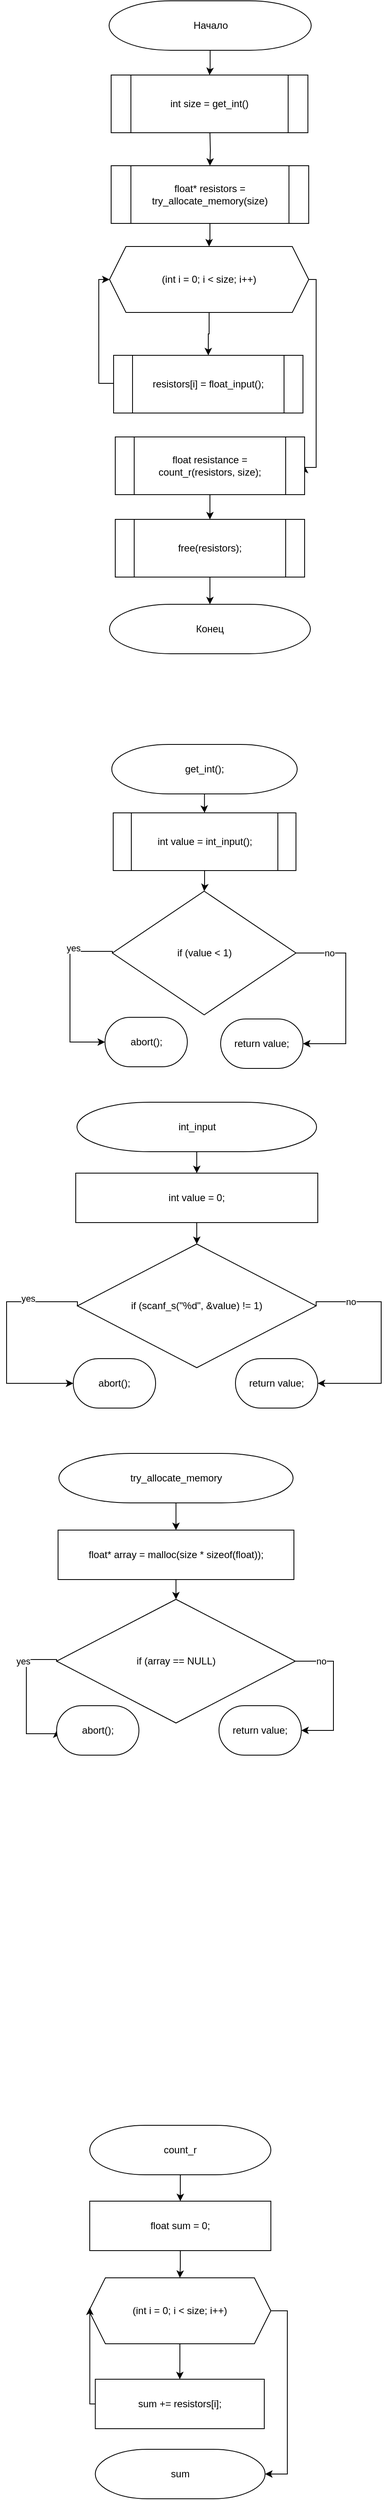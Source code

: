 <mxfile version="24.7.17">
  <diagram name="Page-1" id="edf60f1a-56cd-e834-aa8a-f176f3a09ee4">
    <mxGraphModel dx="993" dy="590" grid="0" gridSize="10" guides="1" tooltips="1" connect="1" arrows="1" fold="1" page="0" pageScale="1" pageWidth="1100" pageHeight="850" background="none" math="0" shadow="0">
      <root>
        <mxCell id="0" />
        <mxCell id="1" parent="0" />
        <mxCell id="uuOioXlDU6anZjG-ha1C-11" value="" style="edgeStyle=orthogonalEdgeStyle;rounded=0;orthogonalLoop=1;jettySize=auto;html=1;" parent="1" source="ogi-cVwxuLuFs3qtHHxP-5" target="uuOioXlDU6anZjG-ha1C-2" edge="1">
          <mxGeometry relative="1" as="geometry" />
        </mxCell>
        <mxCell id="ogi-cVwxuLuFs3qtHHxP-5" value="float* resistors = try_allocate_memory(size)" style="shape=process;whiteSpace=wrap;html=1;backgroundOutline=1;" parent="1" vertex="1">
          <mxGeometry x="450" y="210" width="240" height="70" as="geometry" />
        </mxCell>
        <mxCell id="ogi-cVwxuLuFs3qtHHxP-13" style="edgeStyle=orthogonalEdgeStyle;rounded=0;orthogonalLoop=1;jettySize=auto;html=1;entryX=0.5;entryY=0;entryDx=0;entryDy=0;" parent="1" target="ogi-cVwxuLuFs3qtHHxP-5" edge="1">
          <mxGeometry relative="1" as="geometry">
            <mxPoint x="570" y="170" as="sourcePoint" />
          </mxGeometry>
        </mxCell>
        <mxCell id="XgvkLARswDaGHTRj_nho-15" style="edgeStyle=orthogonalEdgeStyle;rounded=0;orthogonalLoop=1;jettySize=auto;html=1;entryX=1;entryY=0.5;entryDx=0;entryDy=0;exitX=1;exitY=0.5;exitDx=0;exitDy=0;entryPerimeter=0;" parent="1" source="XgvkLARswDaGHTRj_nho-20" target="XgvkLARswDaGHTRj_nho-49" edge="1">
          <mxGeometry relative="1" as="geometry">
            <mxPoint x="703.5" y="1164" as="sourcePoint" />
            <mxPoint x="773.5" y="1344" as="targetPoint" />
            <Array as="points">
              <mxPoint x="735" y="1165" />
              <mxPoint x="735" y="1275" />
            </Array>
          </mxGeometry>
        </mxCell>
        <mxCell id="XgvkLARswDaGHTRj_nho-18" value="no" style="edgeLabel;html=1;align=center;verticalAlign=middle;resizable=0;points=[];" parent="XgvkLARswDaGHTRj_nho-15" vertex="1" connectable="0">
          <mxGeometry x="-0.638" relative="1" as="geometry">
            <mxPoint as="offset" />
          </mxGeometry>
        </mxCell>
        <mxCell id="XgvkLARswDaGHTRj_nho-16" style="edgeStyle=orthogonalEdgeStyle;rounded=0;orthogonalLoop=1;jettySize=auto;html=1;entryX=0;entryY=0.5;entryDx=0;entryDy=0;exitX=0;exitY=0.5;exitDx=0;exitDy=0;entryPerimeter=0;" parent="1" source="XgvkLARswDaGHTRj_nho-20" target="XgvkLARswDaGHTRj_nho-48" edge="1">
          <mxGeometry relative="1" as="geometry">
            <mxPoint x="423.5" y="1164" as="sourcePoint" />
            <mxPoint x="348.5" y="1344" as="targetPoint" />
            <Array as="points">
              <mxPoint x="452" y="1163" />
              <mxPoint x="400" y="1163" />
              <mxPoint x="400" y="1273" />
            </Array>
          </mxGeometry>
        </mxCell>
        <mxCell id="XgvkLARswDaGHTRj_nho-17" value="yes" style="edgeLabel;html=1;align=center;verticalAlign=middle;resizable=0;points=[];" parent="XgvkLARswDaGHTRj_nho-16" vertex="1" connectable="0">
          <mxGeometry x="-0.517" y="-4" relative="1" as="geometry">
            <mxPoint as="offset" />
          </mxGeometry>
        </mxCell>
        <mxCell id="XgvkLARswDaGHTRj_nho-20" value="if (value &amp;lt; 1)" style="rhombus;whiteSpace=wrap;html=1;" parent="1" vertex="1">
          <mxGeometry x="451.5" y="1090" width="223" height="150" as="geometry" />
        </mxCell>
        <mxCell id="XgvkLARswDaGHTRj_nho-23" value="int size = get_int()" style="shape=process;whiteSpace=wrap;html=1;backgroundOutline=1;" parent="1" vertex="1">
          <mxGeometry x="450" y="100" width="239" height="70" as="geometry" />
        </mxCell>
        <mxCell id="XgvkLARswDaGHTRj_nho-41" value="" style="edgeStyle=orthogonalEdgeStyle;rounded=0;orthogonalLoop=1;jettySize=auto;html=1;" parent="1" source="XgvkLARswDaGHTRj_nho-40" target="XgvkLARswDaGHTRj_nho-23" edge="1">
          <mxGeometry relative="1" as="geometry" />
        </mxCell>
        <mxCell id="XgvkLARswDaGHTRj_nho-40" value="Начало" style="strokeWidth=1;html=1;shape=mxgraph.flowchart.terminator;whiteSpace=wrap;" parent="1" vertex="1">
          <mxGeometry x="447.5" y="10" width="245.5" height="60" as="geometry" />
        </mxCell>
        <mxCell id="XgvkLARswDaGHTRj_nho-42" value="Конец" style="strokeWidth=1;html=1;shape=mxgraph.flowchart.terminator;whiteSpace=wrap;" parent="1" vertex="1">
          <mxGeometry x="448" y="742" width="244" height="60" as="geometry" />
        </mxCell>
        <mxCell id="uuOioXlDU6anZjG-ha1C-28" value="" style="edgeStyle=orthogonalEdgeStyle;rounded=0;orthogonalLoop=1;jettySize=auto;html=1;" parent="1" source="XgvkLARswDaGHTRj_nho-44" target="uuOioXlDU6anZjG-ha1C-27" edge="1">
          <mxGeometry relative="1" as="geometry" />
        </mxCell>
        <mxCell id="XgvkLARswDaGHTRj_nho-44" value="get_int();" style="strokeWidth=1;html=1;shape=mxgraph.flowchart.terminator;whiteSpace=wrap;" parent="1" vertex="1">
          <mxGeometry x="450.74" y="912" width="225.26" height="60" as="geometry" />
        </mxCell>
        <mxCell id="XgvkLARswDaGHTRj_nho-48" value="&lt;font style=&quot;font-size: 12px;&quot;&gt;abort();&lt;/font&gt;" style="strokeWidth=1;html=1;shape=mxgraph.flowchart.terminator;whiteSpace=wrap;" parent="1" vertex="1">
          <mxGeometry x="442.53" y="1243" width="100" height="60" as="geometry" />
        </mxCell>
        <mxCell id="XgvkLARswDaGHTRj_nho-49" value="&lt;font style=&quot;font-size: 12px;&quot;&gt;return value;&lt;/font&gt;" style="strokeWidth=1;html=1;shape=mxgraph.flowchart.terminator;whiteSpace=wrap;" parent="1" vertex="1">
          <mxGeometry x="583" y="1245" width="100" height="60" as="geometry" />
        </mxCell>
        <mxCell id="uuOioXlDU6anZjG-ha1C-7" value="" style="edgeStyle=orthogonalEdgeStyle;rounded=0;orthogonalLoop=1;jettySize=auto;html=1;" parent="1" source="uuOioXlDU6anZjG-ha1C-2" target="uuOioXlDU6anZjG-ha1C-4" edge="1">
          <mxGeometry relative="1" as="geometry" />
        </mxCell>
        <mxCell id="uuOioXlDU6anZjG-ha1C-15" style="edgeStyle=orthogonalEdgeStyle;rounded=0;orthogonalLoop=1;jettySize=auto;html=1;entryX=1;entryY=0.5;entryDx=0;entryDy=0;" parent="1" source="uuOioXlDU6anZjG-ha1C-2" target="uuOioXlDU6anZjG-ha1C-5" edge="1">
          <mxGeometry relative="1" as="geometry">
            <Array as="points">
              <mxPoint x="699" y="348" />
              <mxPoint x="699" y="576" />
            </Array>
          </mxGeometry>
        </mxCell>
        <mxCell id="uuOioXlDU6anZjG-ha1C-2" value="(int i = 0; i &amp;lt; size; i++)" style="shape=hexagon;perimeter=hexagonPerimeter2;whiteSpace=wrap;html=1;fixedSize=1;" parent="1" vertex="1">
          <mxGeometry x="448" y="308" width="242" height="80" as="geometry" />
        </mxCell>
        <mxCell id="uuOioXlDU6anZjG-ha1C-10" style="edgeStyle=orthogonalEdgeStyle;rounded=0;orthogonalLoop=1;jettySize=auto;html=1;entryX=0;entryY=0.5;entryDx=0;entryDy=0;" parent="1" source="uuOioXlDU6anZjG-ha1C-4" target="uuOioXlDU6anZjG-ha1C-2" edge="1">
          <mxGeometry relative="1" as="geometry">
            <Array as="points">
              <mxPoint x="435" y="474" />
              <mxPoint x="435" y="348" />
            </Array>
          </mxGeometry>
        </mxCell>
        <mxCell id="uuOioXlDU6anZjG-ha1C-4" value="resistors[i] = float_input();" style="shape=process;whiteSpace=wrap;html=1;backgroundOutline=1;" parent="1" vertex="1">
          <mxGeometry x="452.98" y="440" width="230.02" height="70" as="geometry" />
        </mxCell>
        <mxCell id="uuOioXlDU6anZjG-ha1C-13" value="" style="edgeStyle=orthogonalEdgeStyle;rounded=0;orthogonalLoop=1;jettySize=auto;html=1;" parent="1" source="uuOioXlDU6anZjG-ha1C-5" target="uuOioXlDU6anZjG-ha1C-6" edge="1">
          <mxGeometry relative="1" as="geometry" />
        </mxCell>
        <mxCell id="uuOioXlDU6anZjG-ha1C-5" value="float resistance = count_r(resistors, size);" style="shape=process;whiteSpace=wrap;html=1;backgroundOutline=1;" parent="1" vertex="1">
          <mxGeometry x="455" y="539" width="230" height="70" as="geometry" />
        </mxCell>
        <mxCell id="uuOioXlDU6anZjG-ha1C-14" value="" style="edgeStyle=orthogonalEdgeStyle;rounded=0;orthogonalLoop=1;jettySize=auto;html=1;" parent="1" source="uuOioXlDU6anZjG-ha1C-6" target="XgvkLARswDaGHTRj_nho-42" edge="1">
          <mxGeometry relative="1" as="geometry" />
        </mxCell>
        <mxCell id="uuOioXlDU6anZjG-ha1C-6" value="free(resistors);" style="shape=process;whiteSpace=wrap;html=1;backgroundOutline=1;" parent="1" vertex="1">
          <mxGeometry x="455" y="639" width="230" height="70" as="geometry" />
        </mxCell>
        <mxCell id="uuOioXlDU6anZjG-ha1C-16" style="edgeStyle=orthogonalEdgeStyle;rounded=0;orthogonalLoop=1;jettySize=auto;html=1;entryX=1;entryY=0.5;entryDx=0;entryDy=0;exitX=1;exitY=0.5;exitDx=0;exitDy=0;entryPerimeter=0;" parent="1" source="uuOioXlDU6anZjG-ha1C-20" target="uuOioXlDU6anZjG-ha1C-26" edge="1">
          <mxGeometry relative="1" as="geometry">
            <mxPoint x="692.5" y="1599" as="sourcePoint" />
            <mxPoint x="762.5" y="1779" as="targetPoint" />
            <Array as="points">
              <mxPoint x="699" y="1588" />
              <mxPoint x="778" y="1588" />
              <mxPoint x="778" y="1687" />
            </Array>
          </mxGeometry>
        </mxCell>
        <mxCell id="uuOioXlDU6anZjG-ha1C-17" value="no" style="edgeLabel;html=1;align=center;verticalAlign=middle;resizable=0;points=[];" parent="uuOioXlDU6anZjG-ha1C-16" vertex="1" connectable="0">
          <mxGeometry x="-0.638" relative="1" as="geometry">
            <mxPoint as="offset" />
          </mxGeometry>
        </mxCell>
        <mxCell id="uuOioXlDU6anZjG-ha1C-18" style="edgeStyle=orthogonalEdgeStyle;rounded=0;orthogonalLoop=1;jettySize=auto;html=1;entryX=0;entryY=0.5;entryDx=0;entryDy=0;exitX=0;exitY=0.5;exitDx=0;exitDy=0;entryPerimeter=0;" parent="1" source="uuOioXlDU6anZjG-ha1C-20" target="uuOioXlDU6anZjG-ha1C-25" edge="1">
          <mxGeometry relative="1" as="geometry">
            <mxPoint x="412.5" y="1599" as="sourcePoint" />
            <mxPoint x="337.5" y="1779" as="targetPoint" />
            <Array as="points">
              <mxPoint x="323" y="1588" />
              <mxPoint x="323" y="1687" />
            </Array>
          </mxGeometry>
        </mxCell>
        <mxCell id="uuOioXlDU6anZjG-ha1C-19" value="yes" style="edgeLabel;html=1;align=center;verticalAlign=middle;resizable=0;points=[];" parent="uuOioXlDU6anZjG-ha1C-18" vertex="1" connectable="0">
          <mxGeometry x="-0.517" y="-4" relative="1" as="geometry">
            <mxPoint as="offset" />
          </mxGeometry>
        </mxCell>
        <mxCell id="uuOioXlDU6anZjG-ha1C-20" value="if (scanf_s(&quot;%d&quot;, &amp;amp;value) != 1)" style="rhombus;whiteSpace=wrap;html=1;" parent="1" vertex="1">
          <mxGeometry x="409" y="1518" width="290" height="150" as="geometry" />
        </mxCell>
        <mxCell id="uuOioXlDU6anZjG-ha1C-31" value="" style="edgeStyle=orthogonalEdgeStyle;rounded=0;orthogonalLoop=1;jettySize=auto;html=1;" parent="1" source="uuOioXlDU6anZjG-ha1C-22" target="uuOioXlDU6anZjG-ha1C-30" edge="1">
          <mxGeometry relative="1" as="geometry" />
        </mxCell>
        <mxCell id="uuOioXlDU6anZjG-ha1C-22" value="&lt;div style=&quot;background-color: rgb(255, 255, 255);&quot;&gt;&lt;pre style=&quot;&quot;&gt;&lt;span style=&quot;font-family: Helvetica; white-space: normal; background-color: rgb(251, 251, 251);&quot;&gt;int_input&lt;/span&gt;&lt;font face=&quot;JetBrains Mono, monospace&quot;&gt;&lt;font color=&quot;#202020&quot;&gt;&lt;br&gt;&lt;/font&gt;&lt;/font&gt;&lt;/pre&gt;&lt;/div&gt;" style="strokeWidth=1;html=1;shape=mxgraph.flowchart.terminator;whiteSpace=wrap;" parent="1" vertex="1">
          <mxGeometry x="408.5" y="1346" width="291" height="60" as="geometry" />
        </mxCell>
        <mxCell id="uuOioXlDU6anZjG-ha1C-25" value="&lt;font style=&quot;font-size: 12px;&quot;&gt;abort();&lt;/font&gt;" style="strokeWidth=1;html=1;shape=mxgraph.flowchart.terminator;whiteSpace=wrap;" parent="1" vertex="1">
          <mxGeometry x="404" y="1657" width="100" height="60" as="geometry" />
        </mxCell>
        <mxCell id="uuOioXlDU6anZjG-ha1C-26" value="&lt;font style=&quot;font-size: 12px;&quot;&gt;return value;&lt;/font&gt;" style="strokeWidth=1;html=1;shape=mxgraph.flowchart.terminator;whiteSpace=wrap;" parent="1" vertex="1">
          <mxGeometry x="601" y="1657" width="100" height="60" as="geometry" />
        </mxCell>
        <mxCell id="uuOioXlDU6anZjG-ha1C-29" value="" style="edgeStyle=orthogonalEdgeStyle;rounded=0;orthogonalLoop=1;jettySize=auto;html=1;" parent="1" source="uuOioXlDU6anZjG-ha1C-27" target="XgvkLARswDaGHTRj_nho-20" edge="1">
          <mxGeometry relative="1" as="geometry" />
        </mxCell>
        <mxCell id="uuOioXlDU6anZjG-ha1C-27" value="int value = int_input();" style="shape=process;whiteSpace=wrap;html=1;backgroundOutline=1;" parent="1" vertex="1">
          <mxGeometry x="452.5" y="995" width="222" height="70" as="geometry" />
        </mxCell>
        <mxCell id="uuOioXlDU6anZjG-ha1C-32" value="" style="edgeStyle=orthogonalEdgeStyle;rounded=0;orthogonalLoop=1;jettySize=auto;html=1;" parent="1" source="uuOioXlDU6anZjG-ha1C-30" target="uuOioXlDU6anZjG-ha1C-20" edge="1">
          <mxGeometry relative="1" as="geometry" />
        </mxCell>
        <mxCell id="uuOioXlDU6anZjG-ha1C-30" value="int value = 0;" style="rounded=0;whiteSpace=wrap;html=1;" parent="1" vertex="1">
          <mxGeometry x="407" y="1432" width="294" height="60" as="geometry" />
        </mxCell>
        <mxCell id="uuOioXlDU6anZjG-ha1C-33" style="edgeStyle=orthogonalEdgeStyle;rounded=0;orthogonalLoop=1;jettySize=auto;html=1;entryX=1;entryY=0.5;entryDx=0;entryDy=0;exitX=1;exitY=0.5;exitDx=0;exitDy=0;entryPerimeter=0;" parent="1" source="uuOioXlDU6anZjG-ha1C-37" target="uuOioXlDU6anZjG-ha1C-41" edge="1">
          <mxGeometry relative="1" as="geometry">
            <mxPoint x="669.53" y="2024" as="sourcePoint" />
            <mxPoint x="739.53" y="2204" as="targetPoint" />
            <Array as="points">
              <mxPoint x="720" y="2024" />
              <mxPoint x="720" y="2108" />
            </Array>
          </mxGeometry>
        </mxCell>
        <mxCell id="uuOioXlDU6anZjG-ha1C-34" value="no" style="edgeLabel;html=1;align=center;verticalAlign=middle;resizable=0;points=[];" parent="uuOioXlDU6anZjG-ha1C-33" vertex="1" connectable="0">
          <mxGeometry x="-0.638" relative="1" as="geometry">
            <mxPoint as="offset" />
          </mxGeometry>
        </mxCell>
        <mxCell id="uuOioXlDU6anZjG-ha1C-35" style="edgeStyle=orthogonalEdgeStyle;rounded=0;orthogonalLoop=1;jettySize=auto;html=1;entryX=0;entryY=0.5;entryDx=0;entryDy=0;exitX=0;exitY=0.5;exitDx=0;exitDy=0;entryPerimeter=0;" parent="1" source="uuOioXlDU6anZjG-ha1C-37" target="uuOioXlDU6anZjG-ha1C-40" edge="1">
          <mxGeometry relative="1" as="geometry">
            <mxPoint x="389.53" y="2024" as="sourcePoint" />
            <mxPoint x="314.53" y="2204" as="targetPoint" />
            <Array as="points">
              <mxPoint x="384" y="2022" />
              <mxPoint x="347" y="2022" />
              <mxPoint x="347" y="2112" />
              <mxPoint x="384" y="2112" />
            </Array>
          </mxGeometry>
        </mxCell>
        <mxCell id="uuOioXlDU6anZjG-ha1C-36" value="yes" style="edgeLabel;html=1;align=center;verticalAlign=middle;resizable=0;points=[];" parent="uuOioXlDU6anZjG-ha1C-35" vertex="1" connectable="0">
          <mxGeometry x="-0.517" y="-4" relative="1" as="geometry">
            <mxPoint as="offset" />
          </mxGeometry>
        </mxCell>
        <mxCell id="uuOioXlDU6anZjG-ha1C-37" value="if (array == NULL)" style="rhombus;whiteSpace=wrap;html=1;" parent="1" vertex="1">
          <mxGeometry x="383.76" y="1949" width="290" height="150" as="geometry" />
        </mxCell>
        <mxCell id="uuOioXlDU6anZjG-ha1C-38" value="" style="edgeStyle=orthogonalEdgeStyle;rounded=0;orthogonalLoop=1;jettySize=auto;html=1;" parent="1" source="uuOioXlDU6anZjG-ha1C-39" target="uuOioXlDU6anZjG-ha1C-43" edge="1">
          <mxGeometry relative="1" as="geometry" />
        </mxCell>
        <mxCell id="uuOioXlDU6anZjG-ha1C-39" value="&lt;div style=&quot;background-color: rgb(255, 255, 255);&quot;&gt;&lt;pre style=&quot;&quot;&gt;&lt;font style=&quot;&quot;&gt;&lt;font face=&quot;Helvetica&quot;&gt;&lt;span style=&quot;white-space: normal;&quot;&gt;try_allocate_memory&lt;/span&gt;&lt;/font&gt;&lt;font face=&quot;JetBrains Mono, monospace&quot; color=&quot;#202020&quot;&gt;&lt;br&gt;&lt;/font&gt;&lt;/font&gt;&lt;/pre&gt;&lt;/div&gt;" style="strokeWidth=1;html=1;shape=mxgraph.flowchart.terminator;whiteSpace=wrap;" parent="1" vertex="1">
          <mxGeometry x="386.53" y="1772" width="284.47" height="60" as="geometry" />
        </mxCell>
        <mxCell id="uuOioXlDU6anZjG-ha1C-40" value="&lt;font style=&quot;font-size: 12px;&quot;&gt;abort();&lt;/font&gt;" style="strokeWidth=1;html=1;shape=mxgraph.flowchart.terminator;whiteSpace=wrap;" parent="1" vertex="1">
          <mxGeometry x="383.76" y="2078" width="100" height="60" as="geometry" />
        </mxCell>
        <mxCell id="uuOioXlDU6anZjG-ha1C-41" value="&lt;font style=&quot;font-size: 12px;&quot;&gt;return value;&lt;/font&gt;" style="strokeWidth=1;html=1;shape=mxgraph.flowchart.terminator;whiteSpace=wrap;" parent="1" vertex="1">
          <mxGeometry x="581" y="2078" width="100" height="60" as="geometry" />
        </mxCell>
        <mxCell id="uuOioXlDU6anZjG-ha1C-42" value="" style="edgeStyle=orthogonalEdgeStyle;rounded=0;orthogonalLoop=1;jettySize=auto;html=1;" parent="1" source="uuOioXlDU6anZjG-ha1C-43" target="uuOioXlDU6anZjG-ha1C-37" edge="1">
          <mxGeometry relative="1" as="geometry" />
        </mxCell>
        <mxCell id="uuOioXlDU6anZjG-ha1C-43" value="float* array = malloc(size * sizeof(float));" style="rounded=0;whiteSpace=wrap;html=1;" parent="1" vertex="1">
          <mxGeometry x="385.53" y="1865" width="286.47" height="60" as="geometry" />
        </mxCell>
        <mxCell id="uuOioXlDU6anZjG-ha1C-49" value="" style="edgeStyle=orthogonalEdgeStyle;rounded=0;orthogonalLoop=1;jettySize=auto;html=1;" parent="1" source="uuOioXlDU6anZjG-ha1C-50" target="uuOioXlDU6anZjG-ha1C-54" edge="1">
          <mxGeometry relative="1" as="geometry" />
        </mxCell>
        <mxCell id="uuOioXlDU6anZjG-ha1C-50" value="&lt;div style=&quot;background-color: rgb(255, 255, 255);&quot;&gt;&lt;pre style=&quot;&quot;&gt;&lt;font style=&quot;&quot;&gt;&lt;font face=&quot;Helvetica&quot;&gt;&lt;span style=&quot;white-space: normal;&quot;&gt;count_r&lt;/span&gt;&lt;/font&gt;&lt;font face=&quot;JetBrains Mono, monospace&quot; color=&quot;#202020&quot;&gt;&lt;br&gt;&lt;/font&gt;&lt;/font&gt;&lt;/pre&gt;&lt;/div&gt;" style="strokeWidth=1;html=1;shape=mxgraph.flowchart.terminator;whiteSpace=wrap;" parent="1" vertex="1">
          <mxGeometry x="424" y="2587" width="220" height="60" as="geometry" />
        </mxCell>
        <mxCell id="uuOioXlDU6anZjG-ha1C-60" value="" style="edgeStyle=orthogonalEdgeStyle;rounded=0;orthogonalLoop=1;jettySize=auto;html=1;" parent="1" source="uuOioXlDU6anZjG-ha1C-54" target="uuOioXlDU6anZjG-ha1C-56" edge="1">
          <mxGeometry relative="1" as="geometry" />
        </mxCell>
        <mxCell id="uuOioXlDU6anZjG-ha1C-54" value="float sum = 0;" style="rounded=0;whiteSpace=wrap;html=1;" parent="1" vertex="1">
          <mxGeometry x="424" y="2679" width="220" height="60" as="geometry" />
        </mxCell>
        <mxCell id="uuOioXlDU6anZjG-ha1C-61" value="" style="edgeStyle=orthogonalEdgeStyle;rounded=0;orthogonalLoop=1;jettySize=auto;html=1;" parent="1" source="uuOioXlDU6anZjG-ha1C-56" target="uuOioXlDU6anZjG-ha1C-59" edge="1">
          <mxGeometry relative="1" as="geometry" />
        </mxCell>
        <mxCell id="uuOioXlDU6anZjG-ha1C-56" value="(int i = 0; i &amp;lt; size; i++)" style="shape=hexagon;perimeter=hexagonPerimeter2;whiteSpace=wrap;html=1;fixedSize=1;" parent="1" vertex="1">
          <mxGeometry x="423" y="2772" width="221" height="80" as="geometry" />
        </mxCell>
        <mxCell id="uuOioXlDU6anZjG-ha1C-59" value="sum += resistors[i];" style="rounded=0;whiteSpace=wrap;html=1;" parent="1" vertex="1">
          <mxGeometry x="430.76" y="2895" width="205.24" height="60" as="geometry" />
        </mxCell>
        <mxCell id="uuOioXlDU6anZjG-ha1C-62" style="edgeStyle=orthogonalEdgeStyle;rounded=0;orthogonalLoop=1;jettySize=auto;html=1;entryX=0.005;entryY=0.451;entryDx=0;entryDy=0;entryPerimeter=0;" parent="1" source="uuOioXlDU6anZjG-ha1C-59" target="uuOioXlDU6anZjG-ha1C-56" edge="1">
          <mxGeometry relative="1" as="geometry">
            <Array as="points">
              <mxPoint x="424" y="2925" />
            </Array>
          </mxGeometry>
        </mxCell>
        <mxCell id="uuOioXlDU6anZjG-ha1C-63" value="&lt;div style=&quot;background-color: rgb(255, 255, 255);&quot;&gt;&lt;pre style=&quot;&quot;&gt;&lt;font style=&quot;&quot;&gt;&lt;font face=&quot;Helvetica&quot;&gt;&lt;span style=&quot;white-space: normal;&quot;&gt;sum&lt;/span&gt;&lt;/font&gt;&lt;font face=&quot;JetBrains Mono, monospace&quot; color=&quot;#202020&quot;&gt;&lt;br&gt;&lt;/font&gt;&lt;/font&gt;&lt;/pre&gt;&lt;/div&gt;" style="strokeWidth=1;html=1;shape=mxgraph.flowchart.terminator;whiteSpace=wrap;" parent="1" vertex="1">
          <mxGeometry x="430.76" y="2980" width="206.24" height="60" as="geometry" />
        </mxCell>
        <mxCell id="il_Hap-Nplp-HmYMcgyv-1" style="edgeStyle=orthogonalEdgeStyle;rounded=0;orthogonalLoop=1;jettySize=auto;html=1;entryX=1;entryY=0.5;entryDx=0;entryDy=0;entryPerimeter=0;" edge="1" parent="1" source="uuOioXlDU6anZjG-ha1C-56" target="uuOioXlDU6anZjG-ha1C-63">
          <mxGeometry relative="1" as="geometry">
            <Array as="points">
              <mxPoint x="664" y="2812" />
              <mxPoint x="664" y="3010" />
            </Array>
          </mxGeometry>
        </mxCell>
      </root>
    </mxGraphModel>
  </diagram>
</mxfile>
